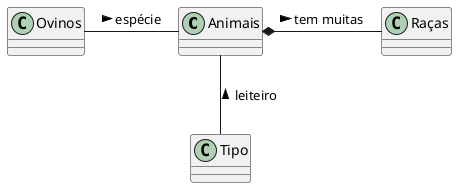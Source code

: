 @startuml teste

class Animais

Ovinos - Animais : espécie >
Animais *- Raças : tem muitas >
Animais -- Tipo : < leiteiro

@enduml
